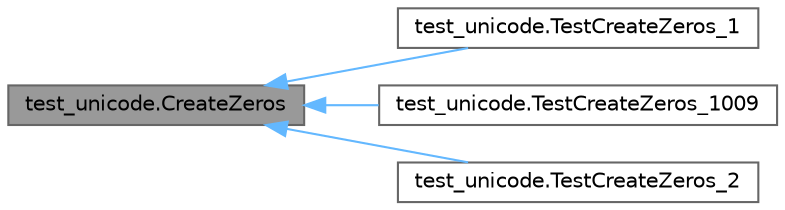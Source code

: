 digraph "test_unicode.CreateZeros"
{
 // LATEX_PDF_SIZE
  bgcolor="transparent";
  edge [fontname=Helvetica,fontsize=10,labelfontname=Helvetica,labelfontsize=10];
  node [fontname=Helvetica,fontsize=10,shape=box,height=0.2,width=0.4];
  rankdir="LR";
  Node1 [id="Node000001",label="test_unicode.CreateZeros",height=0.2,width=0.4,color="gray40", fillcolor="grey60", style="filled", fontcolor="black",tooltip="Creation tests."];
  Node1 -> Node2 [id="edge4_Node000001_Node000002",dir="back",color="steelblue1",style="solid",tooltip=" "];
  Node2 [id="Node000002",label="test_unicode.TestCreateZeros_1",height=0.2,width=0.4,color="gray40", fillcolor="white", style="filled",URL="$classtest__unicode_1_1TestCreateZeros__1.html",tooltip=" "];
  Node1 -> Node3 [id="edge5_Node000001_Node000003",dir="back",color="steelblue1",style="solid",tooltip=" "];
  Node3 [id="Node000003",label="test_unicode.TestCreateZeros_1009",height=0.2,width=0.4,color="gray40", fillcolor="white", style="filled",URL="$classtest__unicode_1_1TestCreateZeros__1009.html",tooltip=" "];
  Node1 -> Node4 [id="edge6_Node000001_Node000004",dir="back",color="steelblue1",style="solid",tooltip=" "];
  Node4 [id="Node000004",label="test_unicode.TestCreateZeros_2",height=0.2,width=0.4,color="gray40", fillcolor="white", style="filled",URL="$classtest__unicode_1_1TestCreateZeros__2.html",tooltip=" "];
}
